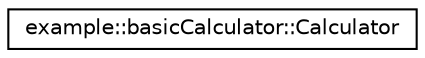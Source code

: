 digraph G
{
  edge [fontname="Helvetica",fontsize="10",labelfontname="Helvetica",labelfontsize="10"];
  node [fontname="Helvetica",fontsize="10",shape=record];
  rankdir="LR";
  Node1 [label="example::basicCalculator::Calculator",height=0.2,width=0.4,color="black", fillcolor="white", style="filled",URL="$classexample_1_1basic_calculator_1_1_calculator.html"];
}
